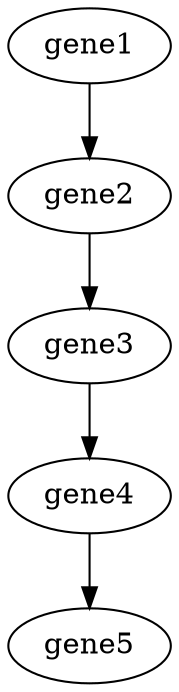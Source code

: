 strict digraph "" {
gene1;
gene2;
gene3;
gene4;
gene5;
gene1 -> gene2;
gene2 -> gene3;
gene3 -> gene4;
gene4 -> gene5;
}
